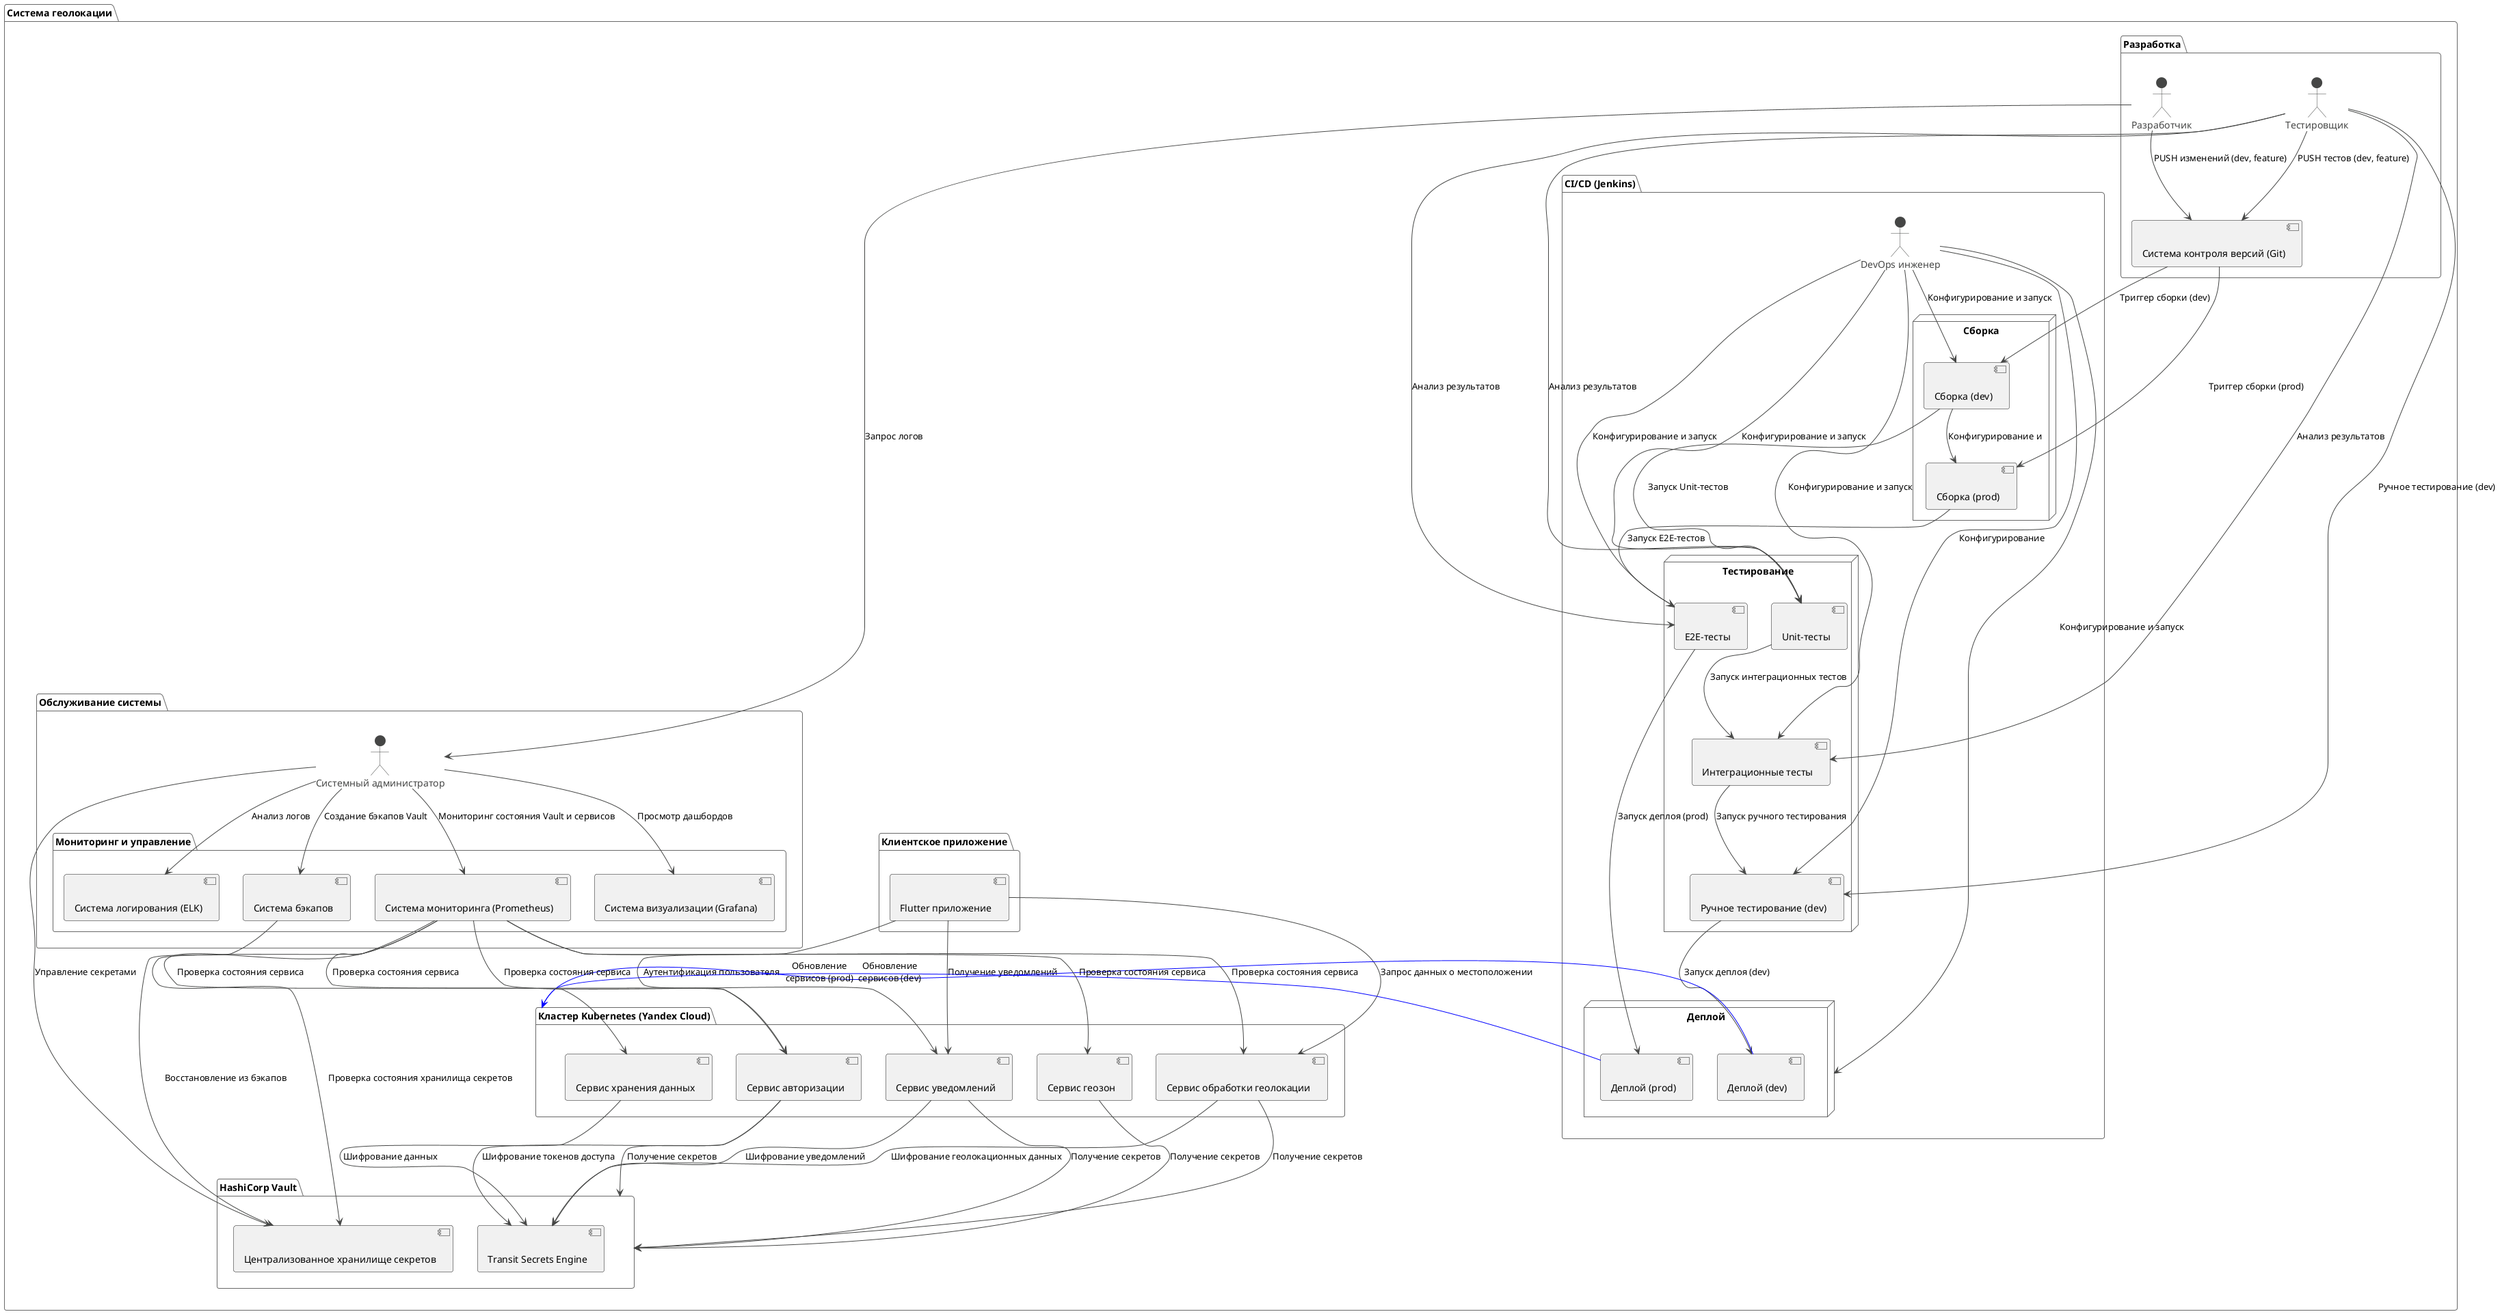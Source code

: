 @startuml
!theme vibrant

package "Система геолокации" as system {

  package "Кластер Kubernetes (Yandex Cloud)" as kubernetes {
    [Сервис обработки геолокации] as geo_service << (C, #FFAAAA) >>
    [Сервис авторизации] as auth_service << (C, #FFAAAA) >>
    [Сервис уведомлений] as notification_service << (C, #FFAAAA) >>
    [Сервис геозон] as geofence_service << (C, #FFAAAA) >>
    [Сервис хранения данных] as data_service << (C, #FFAAAA) >>
  }

  package "CI/CD (Jenkins)" as cicd {
    ' DevOps инженер
    actor "DevOps инженер" as devops

    ' Стадии сборки
    node "Сборка" as build_stage {
        [Сборка (dev)] as dev_build << (C, #ADD8E6) >>
        [Сборка (prod)] as prod_build << (C, #90EE90) >>
    }

    ' Стадии тестирования
    node "Тестирование" as test_stage {
      [Unit-тесты] as unit_tests << (C, #FFAAAA) >>
      [Интеграционные тесты] as integration_tests << (C, #FFAAAA) >>
      [E2E-тесты] as e2e_tests << (C, #FFAAAA) >>
      [Ручное тестирование (dev)] as manual_testing << (C, #FFAAAA) >>
    }

    ' Стадии деплоя
    node "Деплой" as deploy_stage {
      [Деплой (dev)] as dev_deploy << (C, #ADD8E6) >>
      [Деплой (prod)] as prod_deploy << (C, #90EE90) >>
    }
  ' убрать избыточность стрекок (вместо devops -> A-Za-z_ сделать devops--> Node )
  ' надо делать одну стрелку к ноде
  
    ' Связи DevOps инженера
    devops --> dev_build : "Конфигурирование и запуск"
    dev_build --> prod_build : "Конфигурирование и "
    devops --> unit_tests : "Конфигурирование и запуск"
    devops --> integration_tests : "Конфигурирование и запуск"
    devops --> e2e_tests : "Конфигурирование и запуск"
    devops --> manual_testing : "Конфигурирование"
    devops --> deploy_stage : "Конфигурирование и запуск"
  }

  package "HashiCorp Vault" as vault {
    [Transit Secrets Engine] as transit << (C, #FFAAAA) >>
    [Централизованное хранилище секретов] as secret_store << (C, #FFAAAA) >>
  }

  package "Обслуживание системы" as maintenance {
    actor "Системный администратор" as sys_admin

    package "Мониторинг и управление" as monitoring {
      [Система мониторинга (Prometheus)] as monitoring_service << (C, #FFAAAA) >>
      [Система визуализации (Grafana)] as grafana_service << (C, #FFAAAA) >>
      [Система логирования (ELK)] as elk_service << (C, #FFAAAA) >>
      [Система бэкапов] as backup_service << (C, #FFAAAA) >>
    }
  }

  package "Разработка" as development {
    actor "Разработчик" as developer
    actor "Тестировщик" as tester

    [Система контроля версий (Git)] as vcs << (C, #FFAAAA) >>
  }

  package "Клиентское приложение" as client_app {
    [Flutter приложение] as flutter_app << (C, #FFAAAA) >>
  }

  ' Связи клиентского приложения
  flutter_app --> geo_service : "Запрос данных о местоположении"
  flutter_app --> auth_service : "Аутентификация пользователя"
  flutter_app --> notification_service : "Получение уведомлений"

  ' Связи системного администратора
  sys_admin --> secret_store : "Управление секретами"
  sys_admin --> monitoring_service : "Мониторинг состояния Vault и сервисов"
  sys_admin --> grafana_service : "Просмотр дашбордов"
  sys_admin --> elk_service : "Анализ логов"
  sys_admin --> backup_service : "Создание бэкапов Vault"

  ' Связи разработки и тестирования
  developer --> sys_admin : "Запрос логов"
  developer --> vcs : "PUSH изменений (dev, feature)"
  tester --> vcs : "PUSH тестов (dev, feature)"

  vcs --> dev_build : "Триггер сборки (dev)"
  dev_build --> unit_tests : "Запуск Unit-тестов"
  unit_tests --> integration_tests : "Запуск интеграционных тестов"
  integration_tests --> manual_testing : "Запуск ручного тестирования"
  manual_testing --> dev_deploy : "Запуск деплоя (dev)"

  vcs --> prod_build : "Триггер сборки (prod)"
  prod_build --> e2e_tests : "Запуск E2E-тестов"
  e2e_tests --> prod_deploy : "Запуск деплоя (prod)"

  tester --> manual_testing : "Ручное тестирование (dev)"
  tester --> unit_tests : "Анализ результатов"
  tester --> integration_tests : "Анализ результатов"
  tester --> e2e_tests : "Анализ результатов"

  ' Связи деплоя
  dev_deploy -[#blue]> kubernetes : "Обновление\nсервисов (dev)"
  prod_deploy -[#blue]> kubernetes : "Обновление\nсервисов (prod)"

  ' Связи мониторинга и бэкапов
  monitoring_service -down-> secret_store : "Проверка состояния хранилища секретов"
  monitoring_service -down-> geo_service : "Проверка состояния сервиса"
  monitoring_service -down-> auth_service : "Проверка состояния сервиса"
  monitoring_service -down-> notification_service : "Проверка состояния сервиса"
  monitoring_service -down-> data_service : "Проверка состояния сервиса"
  monitoring_service -down-> geofence_service : "Проверка состояния сервиса"
  backup_service -up-> secret_store : "Восстановление из бэкапов"

  ' Связи сервисов с Vault
  data_service -down-> transit : "Шифрование данных"
  geo_service -down-> transit : "Шифрование геолокационных данных"
  auth_service -down-> transit : "Шифрование токенов доступа"
  notification_service -down-> transit : "Шифрование уведомлений"
  geo_service --> vault : "Получение секретов"
  auth_service --> vault : "Получение секретов"
  geofence_service --> vault : "Получение секретов"
  notification_service --> vault : "Получение секретов"

}

@enduml